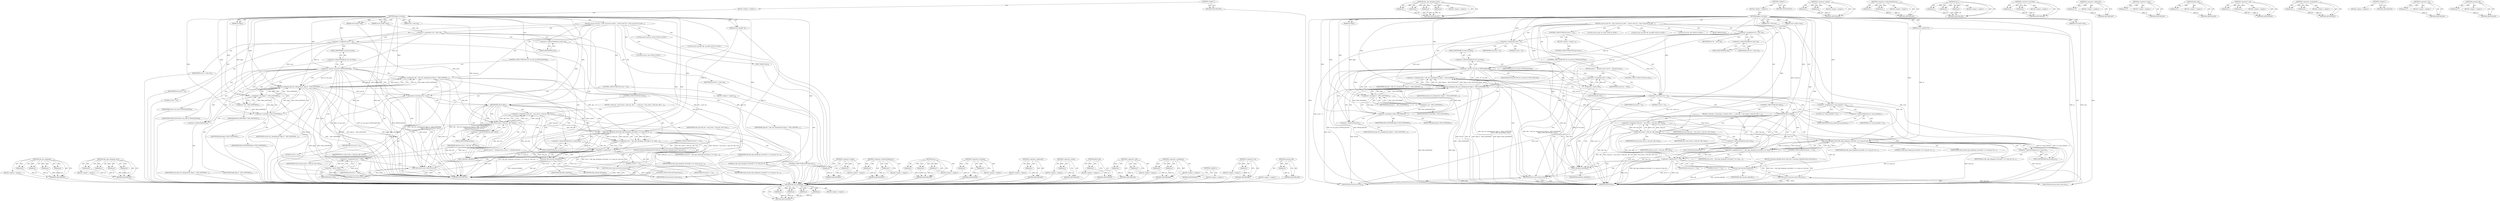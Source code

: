 digraph "consume_skb" {
vulnerable_144 [label=<(METHOD,skb_recv_datagram)>];
vulnerable_145 [label=<(PARAM,p1)>];
vulnerable_146 [label=<(PARAM,p2)>];
vulnerable_147 [label=<(PARAM,p3)>];
vulnerable_148 [label=<(PARAM,p4)>];
vulnerable_149 [label=<(BLOCK,&lt;empty&gt;,&lt;empty&gt;)>];
vulnerable_150 [label=<(METHOD_RETURN,ANY)>];
vulnerable_170 [label=<(METHOD,skb_copy_datagram_iovec)>];
vulnerable_171 [label=<(PARAM,p1)>];
vulnerable_172 [label=<(PARAM,p2)>];
vulnerable_173 [label=<(PARAM,p3)>];
vulnerable_174 [label=<(PARAM,p4)>];
vulnerable_175 [label=<(BLOCK,&lt;empty&gt;,&lt;empty&gt;)>];
vulnerable_176 [label=<(METHOD_RETURN,ANY)>];
vulnerable_6 [label=<(METHOD,&lt;global&gt;)<SUB>1</SUB>>];
vulnerable_7 [label=<(BLOCK,&lt;empty&gt;,&lt;empty&gt;)<SUB>1</SUB>>];
vulnerable_8 [label=<(METHOD,pppoe_recvmsg)<SUB>1</SUB>>];
vulnerable_9 [label=<(PARAM,struct kiocb *iocb)<SUB>1</SUB>>];
vulnerable_10 [label=<(PARAM,struct socket *sock)<SUB>1</SUB>>];
vulnerable_11 [label=<(PARAM,struct msghdr *m)<SUB>2</SUB>>];
vulnerable_12 [label=<(PARAM,size_t total_len)<SUB>2</SUB>>];
vulnerable_13 [label=<(PARAM,int flags)<SUB>2</SUB>>];
vulnerable_14 [label=<(BLOCK,{
	struct sock *sk = sock-&gt;sk;
	struct sk_buff ...,{
	struct sock *sk = sock-&gt;sk;
	struct sk_buff ...)<SUB>3</SUB>>];
vulnerable_15 [label="<(LOCAL,struct sock* sk: sock*)<SUB>4</SUB>>"];
vulnerable_16 [label=<(&lt;operator&gt;.assignment,*sk = sock-&gt;sk)<SUB>4</SUB>>];
vulnerable_17 [label=<(IDENTIFIER,sk,*sk = sock-&gt;sk)<SUB>4</SUB>>];
vulnerable_18 [label=<(&lt;operator&gt;.indirectFieldAccess,sock-&gt;sk)<SUB>4</SUB>>];
vulnerable_19 [label=<(IDENTIFIER,sock,*sk = sock-&gt;sk)<SUB>4</SUB>>];
vulnerable_20 [label=<(FIELD_IDENTIFIER,sk,sk)<SUB>4</SUB>>];
vulnerable_21 [label="<(LOCAL,struct sk_buff* skb: sk_buff*)<SUB>5</SUB>>"];
vulnerable_22 [label="<(LOCAL,int error: int)<SUB>6</SUB>>"];
vulnerable_23 [label=<(&lt;operator&gt;.assignment,error = 0)<SUB>6</SUB>>];
vulnerable_24 [label=<(IDENTIFIER,error,error = 0)<SUB>6</SUB>>];
vulnerable_25 [label=<(LITERAL,0,error = 0)<SUB>6</SUB>>];
vulnerable_26 [label=<(CONTROL_STRUCTURE,IF,if (sk-&gt;sk_state &amp; PPPOX_BOUND))<SUB>8</SUB>>];
vulnerable_27 [label=<(&lt;operator&gt;.and,sk-&gt;sk_state &amp; PPPOX_BOUND)<SUB>8</SUB>>];
vulnerable_28 [label=<(&lt;operator&gt;.indirectFieldAccess,sk-&gt;sk_state)<SUB>8</SUB>>];
vulnerable_29 [label=<(IDENTIFIER,sk,sk-&gt;sk_state &amp; PPPOX_BOUND)<SUB>8</SUB>>];
vulnerable_30 [label=<(FIELD_IDENTIFIER,sk_state,sk_state)<SUB>8</SUB>>];
vulnerable_31 [label=<(IDENTIFIER,PPPOX_BOUND,sk-&gt;sk_state &amp; PPPOX_BOUND)<SUB>8</SUB>>];
vulnerable_32 [label=<(BLOCK,{
		error = -EIO;
		goto end;
	},{
		error = -EIO;
		goto end;
	})<SUB>8</SUB>>];
vulnerable_33 [label=<(&lt;operator&gt;.assignment,error = -EIO)<SUB>9</SUB>>];
vulnerable_34 [label=<(IDENTIFIER,error,error = -EIO)<SUB>9</SUB>>];
vulnerable_35 [label=<(&lt;operator&gt;.minus,-EIO)<SUB>9</SUB>>];
vulnerable_36 [label=<(IDENTIFIER,EIO,-EIO)<SUB>9</SUB>>];
vulnerable_37 [label=<(CONTROL_STRUCTURE,GOTO,goto end;)<SUB>10</SUB>>];
vulnerable_38 [label=<(&lt;operator&gt;.assignment,skb = skb_recv_datagram(sk, flags &amp; ~MSG_DONTWA...)<SUB>13</SUB>>];
vulnerable_39 [label=<(IDENTIFIER,skb,skb = skb_recv_datagram(sk, flags &amp; ~MSG_DONTWA...)<SUB>13</SUB>>];
vulnerable_40 [label=<(skb_recv_datagram,skb_recv_datagram(sk, flags &amp; ~MSG_DONTWAIT,
		...)<SUB>13</SUB>>];
vulnerable_41 [label=<(IDENTIFIER,sk,skb_recv_datagram(sk, flags &amp; ~MSG_DONTWAIT,
		...)<SUB>13</SUB>>];
vulnerable_42 [label=<(&lt;operator&gt;.and,flags &amp; ~MSG_DONTWAIT)<SUB>13</SUB>>];
vulnerable_43 [label=<(IDENTIFIER,flags,flags &amp; ~MSG_DONTWAIT)<SUB>13</SUB>>];
vulnerable_44 [label=<(&lt;operator&gt;.not,~MSG_DONTWAIT)<SUB>13</SUB>>];
vulnerable_45 [label=<(IDENTIFIER,MSG_DONTWAIT,~MSG_DONTWAIT)<SUB>13</SUB>>];
vulnerable_46 [label=<(&lt;operator&gt;.and,flags &amp; MSG_DONTWAIT)<SUB>14</SUB>>];
vulnerable_47 [label=<(IDENTIFIER,flags,flags &amp; MSG_DONTWAIT)<SUB>14</SUB>>];
vulnerable_48 [label=<(IDENTIFIER,MSG_DONTWAIT,flags &amp; MSG_DONTWAIT)<SUB>14</SUB>>];
vulnerable_49 [label=<(&lt;operator&gt;.addressOf,&amp;error)<SUB>14</SUB>>];
vulnerable_50 [label=<(IDENTIFIER,error,skb_recv_datagram(sk, flags &amp; ~MSG_DONTWAIT,
		...)<SUB>14</SUB>>];
vulnerable_51 [label=<(CONTROL_STRUCTURE,IF,if (error &lt; 0))<SUB>15</SUB>>];
vulnerable_52 [label=<(&lt;operator&gt;.lessThan,error &lt; 0)<SUB>15</SUB>>];
vulnerable_53 [label=<(IDENTIFIER,error,error &lt; 0)<SUB>15</SUB>>];
vulnerable_54 [label=<(LITERAL,0,error &lt; 0)<SUB>15</SUB>>];
vulnerable_55 [label=<(BLOCK,&lt;empty&gt;,&lt;empty&gt;)<SUB>16</SUB>>];
vulnerable_56 [label=<(CONTROL_STRUCTURE,GOTO,goto end;)<SUB>16</SUB>>];
vulnerable_57 [label=<(&lt;operator&gt;.assignment,m-&gt;msg_namelen = 0)<SUB>18</SUB>>];
vulnerable_58 [label=<(&lt;operator&gt;.indirectFieldAccess,m-&gt;msg_namelen)<SUB>18</SUB>>];
vulnerable_59 [label=<(IDENTIFIER,m,m-&gt;msg_namelen = 0)<SUB>18</SUB>>];
vulnerable_60 [label=<(FIELD_IDENTIFIER,msg_namelen,msg_namelen)<SUB>18</SUB>>];
vulnerable_61 [label=<(LITERAL,0,m-&gt;msg_namelen = 0)<SUB>18</SUB>>];
vulnerable_62 [label=<(CONTROL_STRUCTURE,IF,if (skb))<SUB>19</SUB>>];
vulnerable_63 [label=<(IDENTIFIER,skb,if (skb))<SUB>19</SUB>>];
vulnerable_64 [label=<(BLOCK,{
 		total_len = min_t(size_t, total_len, skb-&gt;...,{
 		total_len = min_t(size_t, total_len, skb-&gt;...)<SUB>19</SUB>>];
vulnerable_65 [label=<(&lt;operator&gt;.assignment,total_len = min_t(size_t, total_len, skb-&gt;len))<SUB>20</SUB>>];
vulnerable_66 [label=<(IDENTIFIER,total_len,total_len = min_t(size_t, total_len, skb-&gt;len))<SUB>20</SUB>>];
vulnerable_67 [label=<(min_t,min_t(size_t, total_len, skb-&gt;len))<SUB>20</SUB>>];
vulnerable_68 [label=<(IDENTIFIER,size_t,min_t(size_t, total_len, skb-&gt;len))<SUB>20</SUB>>];
vulnerable_69 [label=<(IDENTIFIER,total_len,min_t(size_t, total_len, skb-&gt;len))<SUB>20</SUB>>];
vulnerable_70 [label=<(&lt;operator&gt;.indirectFieldAccess,skb-&gt;len)<SUB>20</SUB>>];
vulnerable_71 [label=<(IDENTIFIER,skb,min_t(size_t, total_len, skb-&gt;len))<SUB>20</SUB>>];
vulnerable_72 [label=<(FIELD_IDENTIFIER,len,len)<SUB>20</SUB>>];
vulnerable_73 [label=<(&lt;operator&gt;.assignment,error = skb_copy_datagram_iovec(skb, 0, m-&gt;msg_...)<SUB>21</SUB>>];
vulnerable_74 [label=<(IDENTIFIER,error,error = skb_copy_datagram_iovec(skb, 0, m-&gt;msg_...)<SUB>21</SUB>>];
vulnerable_75 [label=<(skb_copy_datagram_iovec,skb_copy_datagram_iovec(skb, 0, m-&gt;msg_iov, tot...)<SUB>21</SUB>>];
vulnerable_76 [label=<(IDENTIFIER,skb,skb_copy_datagram_iovec(skb, 0, m-&gt;msg_iov, tot...)<SUB>21</SUB>>];
vulnerable_77 [label=<(LITERAL,0,skb_copy_datagram_iovec(skb, 0, m-&gt;msg_iov, tot...)<SUB>21</SUB>>];
vulnerable_78 [label=<(&lt;operator&gt;.indirectFieldAccess,m-&gt;msg_iov)<SUB>21</SUB>>];
vulnerable_79 [label=<(IDENTIFIER,m,skb_copy_datagram_iovec(skb, 0, m-&gt;msg_iov, tot...)<SUB>21</SUB>>];
vulnerable_80 [label=<(FIELD_IDENTIFIER,msg_iov,msg_iov)<SUB>21</SUB>>];
vulnerable_81 [label=<(IDENTIFIER,total_len,skb_copy_datagram_iovec(skb, 0, m-&gt;msg_iov, tot...)<SUB>21</SUB>>];
vulnerable_82 [label=<(CONTROL_STRUCTURE,IF,if (error == 0))<SUB>22</SUB>>];
vulnerable_83 [label=<(&lt;operator&gt;.equals,error == 0)<SUB>22</SUB>>];
vulnerable_84 [label=<(IDENTIFIER,error,error == 0)<SUB>22</SUB>>];
vulnerable_85 [label=<(LITERAL,0,error == 0)<SUB>22</SUB>>];
vulnerable_86 [label=<(BLOCK,{
			consume_skb(skb);
			return total_len;
		},{
			consume_skb(skb);
			return total_len;
		})<SUB>22</SUB>>];
vulnerable_87 [label=<(consume_skb,consume_skb(skb))<SUB>23</SUB>>];
vulnerable_88 [label=<(IDENTIFIER,skb,consume_skb(skb))<SUB>23</SUB>>];
vulnerable_89 [label=<(RETURN,return total_len;,return total_len;)<SUB>24</SUB>>];
vulnerable_90 [label=<(IDENTIFIER,total_len,return total_len;)<SUB>24</SUB>>];
vulnerable_91 [label=<(kfree_skb,kfree_skb(skb))<SUB>28</SUB>>];
vulnerable_92 [label=<(IDENTIFIER,skb,kfree_skb(skb))<SUB>28</SUB>>];
vulnerable_93 [label=<(JUMP_TARGET,end)<SUB>29</SUB>>];
vulnerable_94 [label=<(RETURN,return error;,return error;)<SUB>30</SUB>>];
vulnerable_95 [label=<(IDENTIFIER,error,return error;)<SUB>30</SUB>>];
vulnerable_96 [label=<(METHOD_RETURN,int)<SUB>1</SUB>>];
vulnerable_98 [label=<(METHOD_RETURN,ANY)<SUB>1</SUB>>];
vulnerable_177 [label=<(METHOD,&lt;operator&gt;.equals)>];
vulnerable_178 [label=<(PARAM,p1)>];
vulnerable_179 [label=<(PARAM,p2)>];
vulnerable_180 [label=<(BLOCK,&lt;empty&gt;,&lt;empty&gt;)>];
vulnerable_181 [label=<(METHOD_RETURN,ANY)>];
vulnerable_130 [label=<(METHOD,&lt;operator&gt;.indirectFieldAccess)>];
vulnerable_131 [label=<(PARAM,p1)>];
vulnerable_132 [label=<(PARAM,p2)>];
vulnerable_133 [label=<(BLOCK,&lt;empty&gt;,&lt;empty&gt;)>];
vulnerable_134 [label=<(METHOD_RETURN,ANY)>];
vulnerable_164 [label=<(METHOD,min_t)>];
vulnerable_165 [label=<(PARAM,p1)>];
vulnerable_166 [label=<(PARAM,p2)>];
vulnerable_167 [label=<(PARAM,p3)>];
vulnerable_168 [label=<(BLOCK,&lt;empty&gt;,&lt;empty&gt;)>];
vulnerable_169 [label=<(METHOD_RETURN,ANY)>];
vulnerable_159 [label=<(METHOD,&lt;operator&gt;.lessThan)>];
vulnerable_160 [label=<(PARAM,p1)>];
vulnerable_161 [label=<(PARAM,p2)>];
vulnerable_162 [label=<(BLOCK,&lt;empty&gt;,&lt;empty&gt;)>];
vulnerable_163 [label=<(METHOD_RETURN,ANY)>];
vulnerable_155 [label=<(METHOD,&lt;operator&gt;.addressOf)>];
vulnerable_156 [label=<(PARAM,p1)>];
vulnerable_157 [label=<(BLOCK,&lt;empty&gt;,&lt;empty&gt;)>];
vulnerable_158 [label=<(METHOD_RETURN,ANY)>];
vulnerable_140 [label=<(METHOD,&lt;operator&gt;.minus)>];
vulnerable_141 [label=<(PARAM,p1)>];
vulnerable_142 [label=<(BLOCK,&lt;empty&gt;,&lt;empty&gt;)>];
vulnerable_143 [label=<(METHOD_RETURN,ANY)>];
vulnerable_186 [label=<(METHOD,kfree_skb)>];
vulnerable_187 [label=<(PARAM,p1)>];
vulnerable_188 [label=<(BLOCK,&lt;empty&gt;,&lt;empty&gt;)>];
vulnerable_189 [label=<(METHOD_RETURN,ANY)>];
vulnerable_135 [label=<(METHOD,&lt;operator&gt;.and)>];
vulnerable_136 [label=<(PARAM,p1)>];
vulnerable_137 [label=<(PARAM,p2)>];
vulnerable_138 [label=<(BLOCK,&lt;empty&gt;,&lt;empty&gt;)>];
vulnerable_139 [label=<(METHOD_RETURN,ANY)>];
vulnerable_125 [label=<(METHOD,&lt;operator&gt;.assignment)>];
vulnerable_126 [label=<(PARAM,p1)>];
vulnerable_127 [label=<(PARAM,p2)>];
vulnerable_128 [label=<(BLOCK,&lt;empty&gt;,&lt;empty&gt;)>];
vulnerable_129 [label=<(METHOD_RETURN,ANY)>];
vulnerable_119 [label=<(METHOD,&lt;global&gt;)<SUB>1</SUB>>];
vulnerable_120 [label=<(BLOCK,&lt;empty&gt;,&lt;empty&gt;)>];
vulnerable_121 [label=<(METHOD_RETURN,ANY)>];
vulnerable_151 [label=<(METHOD,&lt;operator&gt;.not)>];
vulnerable_152 [label=<(PARAM,p1)>];
vulnerable_153 [label=<(BLOCK,&lt;empty&gt;,&lt;empty&gt;)>];
vulnerable_154 [label=<(METHOD_RETURN,ANY)>];
vulnerable_182 [label=<(METHOD,consume_skb)>];
vulnerable_183 [label=<(PARAM,p1)>];
vulnerable_184 [label=<(BLOCK,&lt;empty&gt;,&lt;empty&gt;)>];
vulnerable_185 [label=<(METHOD_RETURN,ANY)>];
fixed_139 [label=<(METHOD,skb_recv_datagram)>];
fixed_140 [label=<(PARAM,p1)>];
fixed_141 [label=<(PARAM,p2)>];
fixed_142 [label=<(PARAM,p3)>];
fixed_143 [label=<(PARAM,p4)>];
fixed_144 [label=<(BLOCK,&lt;empty&gt;,&lt;empty&gt;)>];
fixed_145 [label=<(METHOD_RETURN,ANY)>];
fixed_165 [label=<(METHOD,skb_copy_datagram_iovec)>];
fixed_166 [label=<(PARAM,p1)>];
fixed_167 [label=<(PARAM,p2)>];
fixed_168 [label=<(PARAM,p3)>];
fixed_169 [label=<(PARAM,p4)>];
fixed_170 [label=<(BLOCK,&lt;empty&gt;,&lt;empty&gt;)>];
fixed_171 [label=<(METHOD_RETURN,ANY)>];
fixed_6 [label=<(METHOD,&lt;global&gt;)<SUB>1</SUB>>];
fixed_7 [label=<(BLOCK,&lt;empty&gt;,&lt;empty&gt;)<SUB>1</SUB>>];
fixed_8 [label=<(METHOD,pppoe_recvmsg)<SUB>1</SUB>>];
fixed_9 [label=<(PARAM,struct kiocb *iocb)<SUB>1</SUB>>];
fixed_10 [label=<(PARAM,struct socket *sock)<SUB>1</SUB>>];
fixed_11 [label=<(PARAM,struct msghdr *m)<SUB>2</SUB>>];
fixed_12 [label=<(PARAM,size_t total_len)<SUB>2</SUB>>];
fixed_13 [label=<(PARAM,int flags)<SUB>2</SUB>>];
fixed_14 [label=<(BLOCK,{
	struct sock *sk = sock-&gt;sk;
	struct sk_buff ...,{
	struct sock *sk = sock-&gt;sk;
	struct sk_buff ...)<SUB>3</SUB>>];
fixed_15 [label="<(LOCAL,struct sock* sk: sock*)<SUB>4</SUB>>"];
fixed_16 [label=<(&lt;operator&gt;.assignment,*sk = sock-&gt;sk)<SUB>4</SUB>>];
fixed_17 [label=<(IDENTIFIER,sk,*sk = sock-&gt;sk)<SUB>4</SUB>>];
fixed_18 [label=<(&lt;operator&gt;.indirectFieldAccess,sock-&gt;sk)<SUB>4</SUB>>];
fixed_19 [label=<(IDENTIFIER,sock,*sk = sock-&gt;sk)<SUB>4</SUB>>];
fixed_20 [label=<(FIELD_IDENTIFIER,sk,sk)<SUB>4</SUB>>];
fixed_21 [label="<(LOCAL,struct sk_buff* skb: sk_buff*)<SUB>5</SUB>>"];
fixed_22 [label="<(LOCAL,int error: int)<SUB>6</SUB>>"];
fixed_23 [label=<(&lt;operator&gt;.assignment,error = 0)<SUB>6</SUB>>];
fixed_24 [label=<(IDENTIFIER,error,error = 0)<SUB>6</SUB>>];
fixed_25 [label=<(LITERAL,0,error = 0)<SUB>6</SUB>>];
fixed_26 [label=<(CONTROL_STRUCTURE,IF,if (sk-&gt;sk_state &amp; PPPOX_BOUND))<SUB>8</SUB>>];
fixed_27 [label=<(&lt;operator&gt;.and,sk-&gt;sk_state &amp; PPPOX_BOUND)<SUB>8</SUB>>];
fixed_28 [label=<(&lt;operator&gt;.indirectFieldAccess,sk-&gt;sk_state)<SUB>8</SUB>>];
fixed_29 [label=<(IDENTIFIER,sk,sk-&gt;sk_state &amp; PPPOX_BOUND)<SUB>8</SUB>>];
fixed_30 [label=<(FIELD_IDENTIFIER,sk_state,sk_state)<SUB>8</SUB>>];
fixed_31 [label=<(IDENTIFIER,PPPOX_BOUND,sk-&gt;sk_state &amp; PPPOX_BOUND)<SUB>8</SUB>>];
fixed_32 [label=<(BLOCK,{
		error = -EIO;
		goto end;
	},{
		error = -EIO;
		goto end;
	})<SUB>8</SUB>>];
fixed_33 [label=<(&lt;operator&gt;.assignment,error = -EIO)<SUB>9</SUB>>];
fixed_34 [label=<(IDENTIFIER,error,error = -EIO)<SUB>9</SUB>>];
fixed_35 [label=<(&lt;operator&gt;.minus,-EIO)<SUB>9</SUB>>];
fixed_36 [label=<(IDENTIFIER,EIO,-EIO)<SUB>9</SUB>>];
fixed_37 [label=<(CONTROL_STRUCTURE,GOTO,goto end;)<SUB>10</SUB>>];
fixed_38 [label=<(&lt;operator&gt;.assignment,skb = skb_recv_datagram(sk, flags &amp; ~MSG_DONTWA...)<SUB>13</SUB>>];
fixed_39 [label=<(IDENTIFIER,skb,skb = skb_recv_datagram(sk, flags &amp; ~MSG_DONTWA...)<SUB>13</SUB>>];
fixed_40 [label=<(skb_recv_datagram,skb_recv_datagram(sk, flags &amp; ~MSG_DONTWAIT,
		...)<SUB>13</SUB>>];
fixed_41 [label=<(IDENTIFIER,sk,skb_recv_datagram(sk, flags &amp; ~MSG_DONTWAIT,
		...)<SUB>13</SUB>>];
fixed_42 [label=<(&lt;operator&gt;.and,flags &amp; ~MSG_DONTWAIT)<SUB>13</SUB>>];
fixed_43 [label=<(IDENTIFIER,flags,flags &amp; ~MSG_DONTWAIT)<SUB>13</SUB>>];
fixed_44 [label=<(&lt;operator&gt;.not,~MSG_DONTWAIT)<SUB>13</SUB>>];
fixed_45 [label=<(IDENTIFIER,MSG_DONTWAIT,~MSG_DONTWAIT)<SUB>13</SUB>>];
fixed_46 [label=<(&lt;operator&gt;.and,flags &amp; MSG_DONTWAIT)<SUB>14</SUB>>];
fixed_47 [label=<(IDENTIFIER,flags,flags &amp; MSG_DONTWAIT)<SUB>14</SUB>>];
fixed_48 [label=<(IDENTIFIER,MSG_DONTWAIT,flags &amp; MSG_DONTWAIT)<SUB>14</SUB>>];
fixed_49 [label=<(&lt;operator&gt;.addressOf,&amp;error)<SUB>14</SUB>>];
fixed_50 [label=<(IDENTIFIER,error,skb_recv_datagram(sk, flags &amp; ~MSG_DONTWAIT,
		...)<SUB>14</SUB>>];
fixed_51 [label=<(CONTROL_STRUCTURE,IF,if (error &lt; 0))<SUB>15</SUB>>];
fixed_52 [label=<(&lt;operator&gt;.lessThan,error &lt; 0)<SUB>15</SUB>>];
fixed_53 [label=<(IDENTIFIER,error,error &lt; 0)<SUB>15</SUB>>];
fixed_54 [label=<(LITERAL,0,error &lt; 0)<SUB>15</SUB>>];
fixed_55 [label=<(BLOCK,&lt;empty&gt;,&lt;empty&gt;)<SUB>16</SUB>>];
fixed_56 [label=<(CONTROL_STRUCTURE,GOTO,goto end;)<SUB>16</SUB>>];
fixed_57 [label=<(CONTROL_STRUCTURE,IF,if (skb))<SUB>18</SUB>>];
fixed_58 [label=<(IDENTIFIER,skb,if (skb))<SUB>18</SUB>>];
fixed_59 [label=<(BLOCK,{
 		total_len = min_t(size_t, total_len, skb-&gt;...,{
 		total_len = min_t(size_t, total_len, skb-&gt;...)<SUB>18</SUB>>];
fixed_60 [label=<(&lt;operator&gt;.assignment,total_len = min_t(size_t, total_len, skb-&gt;len))<SUB>19</SUB>>];
fixed_61 [label=<(IDENTIFIER,total_len,total_len = min_t(size_t, total_len, skb-&gt;len))<SUB>19</SUB>>];
fixed_62 [label=<(min_t,min_t(size_t, total_len, skb-&gt;len))<SUB>19</SUB>>];
fixed_63 [label=<(IDENTIFIER,size_t,min_t(size_t, total_len, skb-&gt;len))<SUB>19</SUB>>];
fixed_64 [label=<(IDENTIFIER,total_len,min_t(size_t, total_len, skb-&gt;len))<SUB>19</SUB>>];
fixed_65 [label=<(&lt;operator&gt;.indirectFieldAccess,skb-&gt;len)<SUB>19</SUB>>];
fixed_66 [label=<(IDENTIFIER,skb,min_t(size_t, total_len, skb-&gt;len))<SUB>19</SUB>>];
fixed_67 [label=<(FIELD_IDENTIFIER,len,len)<SUB>19</SUB>>];
fixed_68 [label=<(&lt;operator&gt;.assignment,error = skb_copy_datagram_iovec(skb, 0, m-&gt;msg_...)<SUB>20</SUB>>];
fixed_69 [label=<(IDENTIFIER,error,error = skb_copy_datagram_iovec(skb, 0, m-&gt;msg_...)<SUB>20</SUB>>];
fixed_70 [label=<(skb_copy_datagram_iovec,skb_copy_datagram_iovec(skb, 0, m-&gt;msg_iov, tot...)<SUB>20</SUB>>];
fixed_71 [label=<(IDENTIFIER,skb,skb_copy_datagram_iovec(skb, 0, m-&gt;msg_iov, tot...)<SUB>20</SUB>>];
fixed_72 [label=<(LITERAL,0,skb_copy_datagram_iovec(skb, 0, m-&gt;msg_iov, tot...)<SUB>20</SUB>>];
fixed_73 [label=<(&lt;operator&gt;.indirectFieldAccess,m-&gt;msg_iov)<SUB>20</SUB>>];
fixed_74 [label=<(IDENTIFIER,m,skb_copy_datagram_iovec(skb, 0, m-&gt;msg_iov, tot...)<SUB>20</SUB>>];
fixed_75 [label=<(FIELD_IDENTIFIER,msg_iov,msg_iov)<SUB>20</SUB>>];
fixed_76 [label=<(IDENTIFIER,total_len,skb_copy_datagram_iovec(skb, 0, m-&gt;msg_iov, tot...)<SUB>20</SUB>>];
fixed_77 [label=<(CONTROL_STRUCTURE,IF,if (error == 0))<SUB>21</SUB>>];
fixed_78 [label=<(&lt;operator&gt;.equals,error == 0)<SUB>21</SUB>>];
fixed_79 [label=<(IDENTIFIER,error,error == 0)<SUB>21</SUB>>];
fixed_80 [label=<(LITERAL,0,error == 0)<SUB>21</SUB>>];
fixed_81 [label=<(BLOCK,{
			consume_skb(skb);
			return total_len;
		},{
			consume_skb(skb);
			return total_len;
		})<SUB>21</SUB>>];
fixed_82 [label=<(consume_skb,consume_skb(skb))<SUB>22</SUB>>];
fixed_83 [label=<(IDENTIFIER,skb,consume_skb(skb))<SUB>22</SUB>>];
fixed_84 [label=<(RETURN,return total_len;,return total_len;)<SUB>23</SUB>>];
fixed_85 [label=<(IDENTIFIER,total_len,return total_len;)<SUB>23</SUB>>];
fixed_86 [label=<(kfree_skb,kfree_skb(skb))<SUB>27</SUB>>];
fixed_87 [label=<(IDENTIFIER,skb,kfree_skb(skb))<SUB>27</SUB>>];
fixed_88 [label=<(JUMP_TARGET,end)<SUB>28</SUB>>];
fixed_89 [label=<(RETURN,return error;,return error;)<SUB>29</SUB>>];
fixed_90 [label=<(IDENTIFIER,error,return error;)<SUB>29</SUB>>];
fixed_91 [label=<(METHOD_RETURN,int)<SUB>1</SUB>>];
fixed_93 [label=<(METHOD_RETURN,ANY)<SUB>1</SUB>>];
fixed_172 [label=<(METHOD,&lt;operator&gt;.equals)>];
fixed_173 [label=<(PARAM,p1)>];
fixed_174 [label=<(PARAM,p2)>];
fixed_175 [label=<(BLOCK,&lt;empty&gt;,&lt;empty&gt;)>];
fixed_176 [label=<(METHOD_RETURN,ANY)>];
fixed_125 [label=<(METHOD,&lt;operator&gt;.indirectFieldAccess)>];
fixed_126 [label=<(PARAM,p1)>];
fixed_127 [label=<(PARAM,p2)>];
fixed_128 [label=<(BLOCK,&lt;empty&gt;,&lt;empty&gt;)>];
fixed_129 [label=<(METHOD_RETURN,ANY)>];
fixed_159 [label=<(METHOD,min_t)>];
fixed_160 [label=<(PARAM,p1)>];
fixed_161 [label=<(PARAM,p2)>];
fixed_162 [label=<(PARAM,p3)>];
fixed_163 [label=<(BLOCK,&lt;empty&gt;,&lt;empty&gt;)>];
fixed_164 [label=<(METHOD_RETURN,ANY)>];
fixed_154 [label=<(METHOD,&lt;operator&gt;.lessThan)>];
fixed_155 [label=<(PARAM,p1)>];
fixed_156 [label=<(PARAM,p2)>];
fixed_157 [label=<(BLOCK,&lt;empty&gt;,&lt;empty&gt;)>];
fixed_158 [label=<(METHOD_RETURN,ANY)>];
fixed_150 [label=<(METHOD,&lt;operator&gt;.addressOf)>];
fixed_151 [label=<(PARAM,p1)>];
fixed_152 [label=<(BLOCK,&lt;empty&gt;,&lt;empty&gt;)>];
fixed_153 [label=<(METHOD_RETURN,ANY)>];
fixed_135 [label=<(METHOD,&lt;operator&gt;.minus)>];
fixed_136 [label=<(PARAM,p1)>];
fixed_137 [label=<(BLOCK,&lt;empty&gt;,&lt;empty&gt;)>];
fixed_138 [label=<(METHOD_RETURN,ANY)>];
fixed_181 [label=<(METHOD,kfree_skb)>];
fixed_182 [label=<(PARAM,p1)>];
fixed_183 [label=<(BLOCK,&lt;empty&gt;,&lt;empty&gt;)>];
fixed_184 [label=<(METHOD_RETURN,ANY)>];
fixed_130 [label=<(METHOD,&lt;operator&gt;.and)>];
fixed_131 [label=<(PARAM,p1)>];
fixed_132 [label=<(PARAM,p2)>];
fixed_133 [label=<(BLOCK,&lt;empty&gt;,&lt;empty&gt;)>];
fixed_134 [label=<(METHOD_RETURN,ANY)>];
fixed_120 [label=<(METHOD,&lt;operator&gt;.assignment)>];
fixed_121 [label=<(PARAM,p1)>];
fixed_122 [label=<(PARAM,p2)>];
fixed_123 [label=<(BLOCK,&lt;empty&gt;,&lt;empty&gt;)>];
fixed_124 [label=<(METHOD_RETURN,ANY)>];
fixed_114 [label=<(METHOD,&lt;global&gt;)<SUB>1</SUB>>];
fixed_115 [label=<(BLOCK,&lt;empty&gt;,&lt;empty&gt;)>];
fixed_116 [label=<(METHOD_RETURN,ANY)>];
fixed_146 [label=<(METHOD,&lt;operator&gt;.not)>];
fixed_147 [label=<(PARAM,p1)>];
fixed_148 [label=<(BLOCK,&lt;empty&gt;,&lt;empty&gt;)>];
fixed_149 [label=<(METHOD_RETURN,ANY)>];
fixed_177 [label=<(METHOD,consume_skb)>];
fixed_178 [label=<(PARAM,p1)>];
fixed_179 [label=<(BLOCK,&lt;empty&gt;,&lt;empty&gt;)>];
fixed_180 [label=<(METHOD_RETURN,ANY)>];
vulnerable_144 -> vulnerable_145  [key=0, label="AST: "];
vulnerable_144 -> vulnerable_145  [key=1, label="DDG: "];
vulnerable_144 -> vulnerable_149  [key=0, label="AST: "];
vulnerable_144 -> vulnerable_146  [key=0, label="AST: "];
vulnerable_144 -> vulnerable_146  [key=1, label="DDG: "];
vulnerable_144 -> vulnerable_150  [key=0, label="AST: "];
vulnerable_144 -> vulnerable_150  [key=1, label="CFG: "];
vulnerable_144 -> vulnerable_147  [key=0, label="AST: "];
vulnerable_144 -> vulnerable_147  [key=1, label="DDG: "];
vulnerable_144 -> vulnerable_148  [key=0, label="AST: "];
vulnerable_144 -> vulnerable_148  [key=1, label="DDG: "];
vulnerable_145 -> vulnerable_150  [key=0, label="DDG: p1"];
vulnerable_146 -> vulnerable_150  [key=0, label="DDG: p2"];
vulnerable_147 -> vulnerable_150  [key=0, label="DDG: p3"];
vulnerable_148 -> vulnerable_150  [key=0, label="DDG: p4"];
vulnerable_170 -> vulnerable_171  [key=0, label="AST: "];
vulnerable_170 -> vulnerable_171  [key=1, label="DDG: "];
vulnerable_170 -> vulnerable_175  [key=0, label="AST: "];
vulnerable_170 -> vulnerable_172  [key=0, label="AST: "];
vulnerable_170 -> vulnerable_172  [key=1, label="DDG: "];
vulnerable_170 -> vulnerable_176  [key=0, label="AST: "];
vulnerable_170 -> vulnerable_176  [key=1, label="CFG: "];
vulnerable_170 -> vulnerable_173  [key=0, label="AST: "];
vulnerable_170 -> vulnerable_173  [key=1, label="DDG: "];
vulnerable_170 -> vulnerable_174  [key=0, label="AST: "];
vulnerable_170 -> vulnerable_174  [key=1, label="DDG: "];
vulnerable_171 -> vulnerable_176  [key=0, label="DDG: p1"];
vulnerable_172 -> vulnerable_176  [key=0, label="DDG: p2"];
vulnerable_173 -> vulnerable_176  [key=0, label="DDG: p3"];
vulnerable_174 -> vulnerable_176  [key=0, label="DDG: p4"];
vulnerable_6 -> vulnerable_7  [key=0, label="AST: "];
vulnerable_6 -> vulnerable_98  [key=0, label="AST: "];
vulnerable_6 -> vulnerable_98  [key=1, label="CFG: "];
vulnerable_7 -> vulnerable_8  [key=0, label="AST: "];
vulnerable_8 -> vulnerable_9  [key=0, label="AST: "];
vulnerable_8 -> vulnerable_9  [key=1, label="DDG: "];
vulnerable_8 -> vulnerable_10  [key=0, label="AST: "];
vulnerable_8 -> vulnerable_10  [key=1, label="DDG: "];
vulnerable_8 -> vulnerable_11  [key=0, label="AST: "];
vulnerable_8 -> vulnerable_11  [key=1, label="DDG: "];
vulnerable_8 -> vulnerable_12  [key=0, label="AST: "];
vulnerable_8 -> vulnerable_12  [key=1, label="DDG: "];
vulnerable_8 -> vulnerable_13  [key=0, label="AST: "];
vulnerable_8 -> vulnerable_13  [key=1, label="DDG: "];
vulnerable_8 -> vulnerable_14  [key=0, label="AST: "];
vulnerable_8 -> vulnerable_96  [key=0, label="AST: "];
vulnerable_8 -> vulnerable_20  [key=0, label="CFG: "];
vulnerable_8 -> vulnerable_23  [key=0, label="DDG: "];
vulnerable_8 -> vulnerable_57  [key=0, label="DDG: "];
vulnerable_8 -> vulnerable_63  [key=0, label="DDG: "];
vulnerable_8 -> vulnerable_91  [key=0, label="DDG: "];
vulnerable_8 -> vulnerable_95  [key=0, label="DDG: "];
vulnerable_8 -> vulnerable_27  [key=0, label="DDG: "];
vulnerable_8 -> vulnerable_40  [key=0, label="DDG: "];
vulnerable_8 -> vulnerable_52  [key=0, label="DDG: "];
vulnerable_8 -> vulnerable_42  [key=0, label="DDG: "];
vulnerable_8 -> vulnerable_46  [key=0, label="DDG: "];
vulnerable_8 -> vulnerable_35  [key=0, label="DDG: "];
vulnerable_8 -> vulnerable_44  [key=0, label="DDG: "];
vulnerable_8 -> vulnerable_67  [key=0, label="DDG: "];
vulnerable_8 -> vulnerable_75  [key=0, label="DDG: "];
vulnerable_8 -> vulnerable_83  [key=0, label="DDG: "];
vulnerable_8 -> vulnerable_87  [key=0, label="DDG: "];
vulnerable_8 -> vulnerable_90  [key=0, label="DDG: "];
vulnerable_9 -> vulnerable_96  [key=0, label="DDG: iocb"];
vulnerable_10 -> vulnerable_96  [key=0, label="DDG: sock"];
vulnerable_10 -> vulnerable_16  [key=0, label="DDG: sock"];
vulnerable_11 -> vulnerable_96  [key=0, label="DDG: m"];
vulnerable_11 -> vulnerable_75  [key=0, label="DDG: m"];
vulnerable_12 -> vulnerable_67  [key=0, label="DDG: total_len"];
vulnerable_13 -> vulnerable_42  [key=0, label="DDG: flags"];
vulnerable_14 -> vulnerable_15  [key=0, label="AST: "];
vulnerable_14 -> vulnerable_16  [key=0, label="AST: "];
vulnerable_14 -> vulnerable_21  [key=0, label="AST: "];
vulnerable_14 -> vulnerable_22  [key=0, label="AST: "];
vulnerable_14 -> vulnerable_23  [key=0, label="AST: "];
vulnerable_14 -> vulnerable_26  [key=0, label="AST: "];
vulnerable_14 -> vulnerable_38  [key=0, label="AST: "];
vulnerable_14 -> vulnerable_51  [key=0, label="AST: "];
vulnerable_14 -> vulnerable_57  [key=0, label="AST: "];
vulnerable_14 -> vulnerable_62  [key=0, label="AST: "];
vulnerable_14 -> vulnerable_91  [key=0, label="AST: "];
vulnerable_14 -> vulnerable_93  [key=0, label="AST: "];
vulnerable_14 -> vulnerable_94  [key=0, label="AST: "];
vulnerable_16 -> vulnerable_17  [key=0, label="AST: "];
vulnerable_16 -> vulnerable_18  [key=0, label="AST: "];
vulnerable_16 -> vulnerable_23  [key=0, label="CFG: "];
vulnerable_16 -> vulnerable_96  [key=0, label="DDG: sock-&gt;sk"];
vulnerable_16 -> vulnerable_96  [key=1, label="DDG: *sk = sock-&gt;sk"];
vulnerable_16 -> vulnerable_27  [key=0, label="DDG: sk"];
vulnerable_16 -> vulnerable_40  [key=0, label="DDG: sk"];
vulnerable_18 -> vulnerable_19  [key=0, label="AST: "];
vulnerable_18 -> vulnerable_20  [key=0, label="AST: "];
vulnerable_18 -> vulnerable_16  [key=0, label="CFG: "];
vulnerable_20 -> vulnerable_18  [key=0, label="CFG: "];
vulnerable_23 -> vulnerable_24  [key=0, label="AST: "];
vulnerable_23 -> vulnerable_25  [key=0, label="AST: "];
vulnerable_23 -> vulnerable_30  [key=0, label="CFG: "];
vulnerable_23 -> vulnerable_96  [key=0, label="DDG: error = 0"];
vulnerable_23 -> vulnerable_40  [key=0, label="DDG: error"];
vulnerable_23 -> vulnerable_52  [key=0, label="DDG: error"];
vulnerable_26 -> vulnerable_27  [key=0, label="AST: "];
vulnerable_26 -> vulnerable_32  [key=0, label="AST: "];
vulnerable_27 -> vulnerable_28  [key=0, label="AST: "];
vulnerable_27 -> vulnerable_31  [key=0, label="AST: "];
vulnerable_27 -> vulnerable_35  [key=0, label="CFG: "];
vulnerable_27 -> vulnerable_35  [key=1, label="CDG: "];
vulnerable_27 -> vulnerable_44  [key=0, label="CFG: "];
vulnerable_27 -> vulnerable_44  [key=1, label="CDG: "];
vulnerable_27 -> vulnerable_96  [key=0, label="DDG: sk-&gt;sk_state"];
vulnerable_27 -> vulnerable_96  [key=1, label="DDG: sk-&gt;sk_state &amp; PPPOX_BOUND"];
vulnerable_27 -> vulnerable_96  [key=2, label="DDG: PPPOX_BOUND"];
vulnerable_27 -> vulnerable_40  [key=0, label="DDG: sk-&gt;sk_state"];
vulnerable_27 -> vulnerable_40  [key=1, label="CDG: "];
vulnerable_27 -> vulnerable_94  [key=0, label="CDG: "];
vulnerable_27 -> vulnerable_49  [key=0, label="CDG: "];
vulnerable_27 -> vulnerable_42  [key=0, label="CDG: "];
vulnerable_27 -> vulnerable_52  [key=0, label="CDG: "];
vulnerable_27 -> vulnerable_46  [key=0, label="CDG: "];
vulnerable_27 -> vulnerable_38  [key=0, label="CDG: "];
vulnerable_27 -> vulnerable_33  [key=0, label="CDG: "];
vulnerable_28 -> vulnerable_29  [key=0, label="AST: "];
vulnerable_28 -> vulnerable_30  [key=0, label="AST: "];
vulnerable_28 -> vulnerable_27  [key=0, label="CFG: "];
vulnerable_30 -> vulnerable_28  [key=0, label="CFG: "];
vulnerable_32 -> vulnerable_33  [key=0, label="AST: "];
vulnerable_32 -> vulnerable_37  [key=0, label="AST: "];
vulnerable_33 -> vulnerable_34  [key=0, label="AST: "];
vulnerable_33 -> vulnerable_35  [key=0, label="AST: "];
vulnerable_33 -> vulnerable_94  [key=0, label="CFG: "];
vulnerable_33 -> vulnerable_95  [key=0, label="DDG: error"];
vulnerable_35 -> vulnerable_36  [key=0, label="AST: "];
vulnerable_35 -> vulnerable_33  [key=0, label="CFG: "];
vulnerable_35 -> vulnerable_33  [key=1, label="DDG: EIO"];
vulnerable_35 -> vulnerable_96  [key=0, label="DDG: EIO"];
vulnerable_38 -> vulnerable_39  [key=0, label="AST: "];
vulnerable_38 -> vulnerable_40  [key=0, label="AST: "];
vulnerable_38 -> vulnerable_52  [key=0, label="CFG: "];
vulnerable_38 -> vulnerable_96  [key=0, label="DDG: skb_recv_datagram(sk, flags &amp; ~MSG_DONTWAIT,
				flags &amp; MSG_DONTWAIT, &amp;error)"];
vulnerable_38 -> vulnerable_96  [key=1, label="DDG: skb = skb_recv_datagram(sk, flags &amp; ~MSG_DONTWAIT,
				flags &amp; MSG_DONTWAIT, &amp;error)"];
vulnerable_38 -> vulnerable_91  [key=0, label="DDG: skb"];
vulnerable_38 -> vulnerable_67  [key=0, label="DDG: skb"];
vulnerable_38 -> vulnerable_75  [key=0, label="DDG: skb"];
vulnerable_40 -> vulnerable_41  [key=0, label="AST: "];
vulnerable_40 -> vulnerable_42  [key=0, label="AST: "];
vulnerable_40 -> vulnerable_46  [key=0, label="AST: "];
vulnerable_40 -> vulnerable_49  [key=0, label="AST: "];
vulnerable_40 -> vulnerable_38  [key=0, label="CFG: "];
vulnerable_40 -> vulnerable_38  [key=1, label="DDG: sk"];
vulnerable_40 -> vulnerable_38  [key=2, label="DDG: flags &amp; ~MSG_DONTWAIT"];
vulnerable_40 -> vulnerable_38  [key=3, label="DDG: flags &amp; MSG_DONTWAIT"];
vulnerable_40 -> vulnerable_38  [key=4, label="DDG: &amp;error"];
vulnerable_40 -> vulnerable_96  [key=0, label="DDG: sk"];
vulnerable_40 -> vulnerable_96  [key=1, label="DDG: flags &amp; ~MSG_DONTWAIT"];
vulnerable_40 -> vulnerable_96  [key=2, label="DDG: flags &amp; MSG_DONTWAIT"];
vulnerable_40 -> vulnerable_96  [key=3, label="DDG: &amp;error"];
vulnerable_40 -> vulnerable_95  [key=0, label="DDG: &amp;error"];
vulnerable_40 -> vulnerable_52  [key=0, label="DDG: &amp;error"];
vulnerable_40 -> vulnerable_83  [key=0, label="DDG: &amp;error"];
vulnerable_42 -> vulnerable_43  [key=0, label="AST: "];
vulnerable_42 -> vulnerable_44  [key=0, label="AST: "];
vulnerable_42 -> vulnerable_46  [key=0, label="CFG: "];
vulnerable_42 -> vulnerable_46  [key=1, label="DDG: flags"];
vulnerable_42 -> vulnerable_96  [key=0, label="DDG: ~MSG_DONTWAIT"];
vulnerable_42 -> vulnerable_40  [key=0, label="DDG: flags"];
vulnerable_42 -> vulnerable_40  [key=1, label="DDG: ~MSG_DONTWAIT"];
vulnerable_44 -> vulnerable_45  [key=0, label="AST: "];
vulnerable_44 -> vulnerable_42  [key=0, label="CFG: "];
vulnerable_44 -> vulnerable_42  [key=1, label="DDG: MSG_DONTWAIT"];
vulnerable_44 -> vulnerable_46  [key=0, label="DDG: MSG_DONTWAIT"];
vulnerable_46 -> vulnerable_47  [key=0, label="AST: "];
vulnerable_46 -> vulnerable_48  [key=0, label="AST: "];
vulnerable_46 -> vulnerable_49  [key=0, label="CFG: "];
vulnerable_46 -> vulnerable_96  [key=0, label="DDG: flags"];
vulnerable_46 -> vulnerable_96  [key=1, label="DDG: MSG_DONTWAIT"];
vulnerable_46 -> vulnerable_40  [key=0, label="DDG: flags"];
vulnerable_46 -> vulnerable_40  [key=1, label="DDG: MSG_DONTWAIT"];
vulnerable_49 -> vulnerable_50  [key=0, label="AST: "];
vulnerable_49 -> vulnerable_40  [key=0, label="CFG: "];
vulnerable_51 -> vulnerable_52  [key=0, label="AST: "];
vulnerable_51 -> vulnerable_55  [key=0, label="AST: "];
vulnerable_52 -> vulnerable_53  [key=0, label="AST: "];
vulnerable_52 -> vulnerable_54  [key=0, label="AST: "];
vulnerable_52 -> vulnerable_94  [key=0, label="CFG: "];
vulnerable_52 -> vulnerable_94  [key=1, label="CDG: "];
vulnerable_52 -> vulnerable_60  [key=0, label="CFG: "];
vulnerable_52 -> vulnerable_60  [key=1, label="CDG: "];
vulnerable_52 -> vulnerable_96  [key=0, label="DDG: error &lt; 0"];
vulnerable_52 -> vulnerable_95  [key=0, label="DDG: error"];
vulnerable_52 -> vulnerable_57  [key=0, label="CDG: "];
vulnerable_52 -> vulnerable_58  [key=0, label="CDG: "];
vulnerable_52 -> vulnerable_63  [key=0, label="CDG: "];
vulnerable_55 -> vulnerable_56  [key=0, label="AST: "];
vulnerable_57 -> vulnerable_58  [key=0, label="AST: "];
vulnerable_57 -> vulnerable_61  [key=0, label="AST: "];
vulnerable_57 -> vulnerable_63  [key=0, label="CFG: "];
vulnerable_57 -> vulnerable_96  [key=0, label="DDG: m-&gt;msg_namelen"];
vulnerable_57 -> vulnerable_96  [key=1, label="DDG: m-&gt;msg_namelen = 0"];
vulnerable_58 -> vulnerable_59  [key=0, label="AST: "];
vulnerable_58 -> vulnerable_60  [key=0, label="AST: "];
vulnerable_58 -> vulnerable_57  [key=0, label="CFG: "];
vulnerable_60 -> vulnerable_58  [key=0, label="CFG: "];
vulnerable_62 -> vulnerable_63  [key=0, label="AST: "];
vulnerable_62 -> vulnerable_64  [key=0, label="AST: "];
vulnerable_63 -> vulnerable_72  [key=0, label="CFG: "];
vulnerable_63 -> vulnerable_72  [key=1, label="CDG: "];
vulnerable_63 -> vulnerable_91  [key=0, label="CFG: "];
vulnerable_63 -> vulnerable_91  [key=1, label="CDG: "];
vulnerable_63 -> vulnerable_94  [key=0, label="CDG: "];
vulnerable_63 -> vulnerable_73  [key=0, label="CDG: "];
vulnerable_63 -> vulnerable_75  [key=0, label="CDG: "];
vulnerable_63 -> vulnerable_67  [key=0, label="CDG: "];
vulnerable_63 -> vulnerable_65  [key=0, label="CDG: "];
vulnerable_63 -> vulnerable_80  [key=0, label="CDG: "];
vulnerable_63 -> vulnerable_83  [key=0, label="CDG: "];
vulnerable_63 -> vulnerable_70  [key=0, label="CDG: "];
vulnerable_63 -> vulnerable_78  [key=0, label="CDG: "];
vulnerable_64 -> vulnerable_65  [key=0, label="AST: "];
vulnerable_64 -> vulnerable_73  [key=0, label="AST: "];
vulnerable_64 -> vulnerable_82  [key=0, label="AST: "];
vulnerable_65 -> vulnerable_66  [key=0, label="AST: "];
vulnerable_65 -> vulnerable_67  [key=0, label="AST: "];
vulnerable_65 -> vulnerable_80  [key=0, label="CFG: "];
vulnerable_65 -> vulnerable_96  [key=0, label="DDG: min_t(size_t, total_len, skb-&gt;len)"];
vulnerable_65 -> vulnerable_96  [key=1, label="DDG: total_len = min_t(size_t, total_len, skb-&gt;len)"];
vulnerable_65 -> vulnerable_75  [key=0, label="DDG: total_len"];
vulnerable_67 -> vulnerable_68  [key=0, label="AST: "];
vulnerable_67 -> vulnerable_69  [key=0, label="AST: "];
vulnerable_67 -> vulnerable_70  [key=0, label="AST: "];
vulnerable_67 -> vulnerable_65  [key=0, label="CFG: "];
vulnerable_67 -> vulnerable_65  [key=1, label="DDG: size_t"];
vulnerable_67 -> vulnerable_65  [key=2, label="DDG: total_len"];
vulnerable_67 -> vulnerable_65  [key=3, label="DDG: skb-&gt;len"];
vulnerable_67 -> vulnerable_96  [key=0, label="DDG: skb-&gt;len"];
vulnerable_67 -> vulnerable_96  [key=1, label="DDG: size_t"];
vulnerable_67 -> vulnerable_91  [key=0, label="DDG: skb-&gt;len"];
vulnerable_67 -> vulnerable_75  [key=0, label="DDG: skb-&gt;len"];
vulnerable_67 -> vulnerable_87  [key=0, label="DDG: skb-&gt;len"];
vulnerable_70 -> vulnerable_71  [key=0, label="AST: "];
vulnerable_70 -> vulnerable_72  [key=0, label="AST: "];
vulnerable_70 -> vulnerable_67  [key=0, label="CFG: "];
vulnerable_72 -> vulnerable_70  [key=0, label="CFG: "];
vulnerable_73 -> vulnerable_74  [key=0, label="AST: "];
vulnerable_73 -> vulnerable_75  [key=0, label="AST: "];
vulnerable_73 -> vulnerable_83  [key=0, label="CFG: "];
vulnerable_73 -> vulnerable_83  [key=1, label="DDG: error"];
vulnerable_73 -> vulnerable_96  [key=0, label="DDG: skb_copy_datagram_iovec(skb, 0, m-&gt;msg_iov, total_len)"];
vulnerable_73 -> vulnerable_96  [key=1, label="DDG: error = skb_copy_datagram_iovec(skb, 0, m-&gt;msg_iov, total_len)"];
vulnerable_75 -> vulnerable_76  [key=0, label="AST: "];
vulnerable_75 -> vulnerable_77  [key=0, label="AST: "];
vulnerable_75 -> vulnerable_78  [key=0, label="AST: "];
vulnerable_75 -> vulnerable_81  [key=0, label="AST: "];
vulnerable_75 -> vulnerable_73  [key=0, label="CFG: "];
vulnerable_75 -> vulnerable_73  [key=1, label="DDG: skb"];
vulnerable_75 -> vulnerable_73  [key=2, label="DDG: 0"];
vulnerable_75 -> vulnerable_73  [key=3, label="DDG: m-&gt;msg_iov"];
vulnerable_75 -> vulnerable_73  [key=4, label="DDG: total_len"];
vulnerable_75 -> vulnerable_96  [key=0, label="DDG: m-&gt;msg_iov"];
vulnerable_75 -> vulnerable_96  [key=1, label="DDG: total_len"];
vulnerable_75 -> vulnerable_91  [key=0, label="DDG: skb"];
vulnerable_75 -> vulnerable_87  [key=0, label="DDG: skb"];
vulnerable_75 -> vulnerable_90  [key=0, label="DDG: total_len"];
vulnerable_78 -> vulnerable_79  [key=0, label="AST: "];
vulnerable_78 -> vulnerable_80  [key=0, label="AST: "];
vulnerable_78 -> vulnerable_75  [key=0, label="CFG: "];
vulnerable_80 -> vulnerable_78  [key=0, label="CFG: "];
vulnerable_82 -> vulnerable_83  [key=0, label="AST: "];
vulnerable_82 -> vulnerable_86  [key=0, label="AST: "];
vulnerable_83 -> vulnerable_84  [key=0, label="AST: "];
vulnerable_83 -> vulnerable_85  [key=0, label="AST: "];
vulnerable_83 -> vulnerable_87  [key=0, label="CFG: "];
vulnerable_83 -> vulnerable_87  [key=1, label="CDG: "];
vulnerable_83 -> vulnerable_91  [key=0, label="CFG: "];
vulnerable_83 -> vulnerable_91  [key=1, label="CDG: "];
vulnerable_83 -> vulnerable_96  [key=0, label="DDG: error"];
vulnerable_83 -> vulnerable_96  [key=1, label="DDG: error == 0"];
vulnerable_83 -> vulnerable_95  [key=0, label="DDG: error"];
vulnerable_83 -> vulnerable_94  [key=0, label="CDG: "];
vulnerable_83 -> vulnerable_89  [key=0, label="CDG: "];
vulnerable_86 -> vulnerable_87  [key=0, label="AST: "];
vulnerable_86 -> vulnerable_89  [key=0, label="AST: "];
vulnerable_87 -> vulnerable_88  [key=0, label="AST: "];
vulnerable_87 -> vulnerable_89  [key=0, label="CFG: "];
vulnerable_87 -> vulnerable_96  [key=0, label="DDG: skb"];
vulnerable_87 -> vulnerable_96  [key=1, label="DDG: consume_skb(skb)"];
vulnerable_89 -> vulnerable_90  [key=0, label="AST: "];
vulnerable_89 -> vulnerable_96  [key=0, label="CFG: "];
vulnerable_89 -> vulnerable_96  [key=1, label="DDG: &lt;RET&gt;"];
vulnerable_90 -> vulnerable_89  [key=0, label="DDG: total_len"];
vulnerable_91 -> vulnerable_92  [key=0, label="AST: "];
vulnerable_91 -> vulnerable_94  [key=0, label="CFG: "];
vulnerable_94 -> vulnerable_95  [key=0, label="AST: "];
vulnerable_94 -> vulnerable_96  [key=0, label="CFG: "];
vulnerable_94 -> vulnerable_96  [key=1, label="DDG: &lt;RET&gt;"];
vulnerable_95 -> vulnerable_94  [key=0, label="DDG: error"];
vulnerable_177 -> vulnerable_178  [key=0, label="AST: "];
vulnerable_177 -> vulnerable_178  [key=1, label="DDG: "];
vulnerable_177 -> vulnerable_180  [key=0, label="AST: "];
vulnerable_177 -> vulnerable_179  [key=0, label="AST: "];
vulnerable_177 -> vulnerable_179  [key=1, label="DDG: "];
vulnerable_177 -> vulnerable_181  [key=0, label="AST: "];
vulnerable_177 -> vulnerable_181  [key=1, label="CFG: "];
vulnerable_178 -> vulnerable_181  [key=0, label="DDG: p1"];
vulnerable_179 -> vulnerable_181  [key=0, label="DDG: p2"];
vulnerable_130 -> vulnerable_131  [key=0, label="AST: "];
vulnerable_130 -> vulnerable_131  [key=1, label="DDG: "];
vulnerable_130 -> vulnerable_133  [key=0, label="AST: "];
vulnerable_130 -> vulnerable_132  [key=0, label="AST: "];
vulnerable_130 -> vulnerable_132  [key=1, label="DDG: "];
vulnerable_130 -> vulnerable_134  [key=0, label="AST: "];
vulnerable_130 -> vulnerable_134  [key=1, label="CFG: "];
vulnerable_131 -> vulnerable_134  [key=0, label="DDG: p1"];
vulnerable_132 -> vulnerable_134  [key=0, label="DDG: p2"];
vulnerable_164 -> vulnerable_165  [key=0, label="AST: "];
vulnerable_164 -> vulnerable_165  [key=1, label="DDG: "];
vulnerable_164 -> vulnerable_168  [key=0, label="AST: "];
vulnerable_164 -> vulnerable_166  [key=0, label="AST: "];
vulnerable_164 -> vulnerable_166  [key=1, label="DDG: "];
vulnerable_164 -> vulnerable_169  [key=0, label="AST: "];
vulnerable_164 -> vulnerable_169  [key=1, label="CFG: "];
vulnerable_164 -> vulnerable_167  [key=0, label="AST: "];
vulnerable_164 -> vulnerable_167  [key=1, label="DDG: "];
vulnerable_165 -> vulnerable_169  [key=0, label="DDG: p1"];
vulnerable_166 -> vulnerable_169  [key=0, label="DDG: p2"];
vulnerable_167 -> vulnerable_169  [key=0, label="DDG: p3"];
vulnerable_159 -> vulnerable_160  [key=0, label="AST: "];
vulnerable_159 -> vulnerable_160  [key=1, label="DDG: "];
vulnerable_159 -> vulnerable_162  [key=0, label="AST: "];
vulnerable_159 -> vulnerable_161  [key=0, label="AST: "];
vulnerable_159 -> vulnerable_161  [key=1, label="DDG: "];
vulnerable_159 -> vulnerable_163  [key=0, label="AST: "];
vulnerable_159 -> vulnerable_163  [key=1, label="CFG: "];
vulnerable_160 -> vulnerable_163  [key=0, label="DDG: p1"];
vulnerable_161 -> vulnerable_163  [key=0, label="DDG: p2"];
vulnerable_155 -> vulnerable_156  [key=0, label="AST: "];
vulnerable_155 -> vulnerable_156  [key=1, label="DDG: "];
vulnerable_155 -> vulnerable_157  [key=0, label="AST: "];
vulnerable_155 -> vulnerable_158  [key=0, label="AST: "];
vulnerable_155 -> vulnerable_158  [key=1, label="CFG: "];
vulnerable_156 -> vulnerable_158  [key=0, label="DDG: p1"];
vulnerable_140 -> vulnerable_141  [key=0, label="AST: "];
vulnerable_140 -> vulnerable_141  [key=1, label="DDG: "];
vulnerable_140 -> vulnerable_142  [key=0, label="AST: "];
vulnerable_140 -> vulnerable_143  [key=0, label="AST: "];
vulnerable_140 -> vulnerable_143  [key=1, label="CFG: "];
vulnerable_141 -> vulnerable_143  [key=0, label="DDG: p1"];
vulnerable_186 -> vulnerable_187  [key=0, label="AST: "];
vulnerable_186 -> vulnerable_187  [key=1, label="DDG: "];
vulnerable_186 -> vulnerable_188  [key=0, label="AST: "];
vulnerable_186 -> vulnerable_189  [key=0, label="AST: "];
vulnerable_186 -> vulnerable_189  [key=1, label="CFG: "];
vulnerable_187 -> vulnerable_189  [key=0, label="DDG: p1"];
vulnerable_135 -> vulnerable_136  [key=0, label="AST: "];
vulnerable_135 -> vulnerable_136  [key=1, label="DDG: "];
vulnerable_135 -> vulnerable_138  [key=0, label="AST: "];
vulnerable_135 -> vulnerable_137  [key=0, label="AST: "];
vulnerable_135 -> vulnerable_137  [key=1, label="DDG: "];
vulnerable_135 -> vulnerable_139  [key=0, label="AST: "];
vulnerable_135 -> vulnerable_139  [key=1, label="CFG: "];
vulnerable_136 -> vulnerable_139  [key=0, label="DDG: p1"];
vulnerable_137 -> vulnerable_139  [key=0, label="DDG: p2"];
vulnerable_125 -> vulnerable_126  [key=0, label="AST: "];
vulnerable_125 -> vulnerable_126  [key=1, label="DDG: "];
vulnerable_125 -> vulnerable_128  [key=0, label="AST: "];
vulnerable_125 -> vulnerable_127  [key=0, label="AST: "];
vulnerable_125 -> vulnerable_127  [key=1, label="DDG: "];
vulnerable_125 -> vulnerable_129  [key=0, label="AST: "];
vulnerable_125 -> vulnerable_129  [key=1, label="CFG: "];
vulnerable_126 -> vulnerable_129  [key=0, label="DDG: p1"];
vulnerable_127 -> vulnerable_129  [key=0, label="DDG: p2"];
vulnerable_119 -> vulnerable_120  [key=0, label="AST: "];
vulnerable_119 -> vulnerable_121  [key=0, label="AST: "];
vulnerable_119 -> vulnerable_121  [key=1, label="CFG: "];
vulnerable_151 -> vulnerable_152  [key=0, label="AST: "];
vulnerable_151 -> vulnerable_152  [key=1, label="DDG: "];
vulnerable_151 -> vulnerable_153  [key=0, label="AST: "];
vulnerable_151 -> vulnerable_154  [key=0, label="AST: "];
vulnerable_151 -> vulnerable_154  [key=1, label="CFG: "];
vulnerable_152 -> vulnerable_154  [key=0, label="DDG: p1"];
vulnerable_182 -> vulnerable_183  [key=0, label="AST: "];
vulnerable_182 -> vulnerable_183  [key=1, label="DDG: "];
vulnerable_182 -> vulnerable_184  [key=0, label="AST: "];
vulnerable_182 -> vulnerable_185  [key=0, label="AST: "];
vulnerable_182 -> vulnerable_185  [key=1, label="CFG: "];
vulnerable_183 -> vulnerable_185  [key=0, label="DDG: p1"];
fixed_139 -> fixed_140  [key=0, label="AST: "];
fixed_139 -> fixed_140  [key=1, label="DDG: "];
fixed_139 -> fixed_144  [key=0, label="AST: "];
fixed_139 -> fixed_141  [key=0, label="AST: "];
fixed_139 -> fixed_141  [key=1, label="DDG: "];
fixed_139 -> fixed_145  [key=0, label="AST: "];
fixed_139 -> fixed_145  [key=1, label="CFG: "];
fixed_139 -> fixed_142  [key=0, label="AST: "];
fixed_139 -> fixed_142  [key=1, label="DDG: "];
fixed_139 -> fixed_143  [key=0, label="AST: "];
fixed_139 -> fixed_143  [key=1, label="DDG: "];
fixed_140 -> fixed_145  [key=0, label="DDG: p1"];
fixed_141 -> fixed_145  [key=0, label="DDG: p2"];
fixed_142 -> fixed_145  [key=0, label="DDG: p3"];
fixed_143 -> fixed_145  [key=0, label="DDG: p4"];
fixed_144 -> vulnerable_144  [key=0];
fixed_145 -> vulnerable_144  [key=0];
fixed_165 -> fixed_166  [key=0, label="AST: "];
fixed_165 -> fixed_166  [key=1, label="DDG: "];
fixed_165 -> fixed_170  [key=0, label="AST: "];
fixed_165 -> fixed_167  [key=0, label="AST: "];
fixed_165 -> fixed_167  [key=1, label="DDG: "];
fixed_165 -> fixed_171  [key=0, label="AST: "];
fixed_165 -> fixed_171  [key=1, label="CFG: "];
fixed_165 -> fixed_168  [key=0, label="AST: "];
fixed_165 -> fixed_168  [key=1, label="DDG: "];
fixed_165 -> fixed_169  [key=0, label="AST: "];
fixed_165 -> fixed_169  [key=1, label="DDG: "];
fixed_166 -> fixed_171  [key=0, label="DDG: p1"];
fixed_167 -> fixed_171  [key=0, label="DDG: p2"];
fixed_168 -> fixed_171  [key=0, label="DDG: p3"];
fixed_169 -> fixed_171  [key=0, label="DDG: p4"];
fixed_170 -> vulnerable_144  [key=0];
fixed_171 -> vulnerable_144  [key=0];
fixed_6 -> fixed_7  [key=0, label="AST: "];
fixed_6 -> fixed_93  [key=0, label="AST: "];
fixed_6 -> fixed_93  [key=1, label="CFG: "];
fixed_7 -> fixed_8  [key=0, label="AST: "];
fixed_8 -> fixed_9  [key=0, label="AST: "];
fixed_8 -> fixed_9  [key=1, label="DDG: "];
fixed_8 -> fixed_10  [key=0, label="AST: "];
fixed_8 -> fixed_10  [key=1, label="DDG: "];
fixed_8 -> fixed_11  [key=0, label="AST: "];
fixed_8 -> fixed_11  [key=1, label="DDG: "];
fixed_8 -> fixed_12  [key=0, label="AST: "];
fixed_8 -> fixed_12  [key=1, label="DDG: "];
fixed_8 -> fixed_13  [key=0, label="AST: "];
fixed_8 -> fixed_13  [key=1, label="DDG: "];
fixed_8 -> fixed_14  [key=0, label="AST: "];
fixed_8 -> fixed_91  [key=0, label="AST: "];
fixed_8 -> fixed_20  [key=0, label="CFG: "];
fixed_8 -> fixed_23  [key=0, label="DDG: "];
fixed_8 -> fixed_58  [key=0, label="DDG: "];
fixed_8 -> fixed_86  [key=0, label="DDG: "];
fixed_8 -> fixed_90  [key=0, label="DDG: "];
fixed_8 -> fixed_27  [key=0, label="DDG: "];
fixed_8 -> fixed_40  [key=0, label="DDG: "];
fixed_8 -> fixed_52  [key=0, label="DDG: "];
fixed_8 -> fixed_42  [key=0, label="DDG: "];
fixed_8 -> fixed_46  [key=0, label="DDG: "];
fixed_8 -> fixed_35  [key=0, label="DDG: "];
fixed_8 -> fixed_44  [key=0, label="DDG: "];
fixed_8 -> fixed_62  [key=0, label="DDG: "];
fixed_8 -> fixed_70  [key=0, label="DDG: "];
fixed_8 -> fixed_78  [key=0, label="DDG: "];
fixed_8 -> fixed_82  [key=0, label="DDG: "];
fixed_8 -> fixed_85  [key=0, label="DDG: "];
fixed_9 -> fixed_91  [key=0, label="DDG: iocb"];
fixed_10 -> fixed_91  [key=0, label="DDG: sock"];
fixed_10 -> fixed_16  [key=0, label="DDG: sock"];
fixed_11 -> fixed_91  [key=0, label="DDG: m"];
fixed_11 -> fixed_70  [key=0, label="DDG: m"];
fixed_12 -> fixed_62  [key=0, label="DDG: total_len"];
fixed_13 -> fixed_42  [key=0, label="DDG: flags"];
fixed_14 -> fixed_15  [key=0, label="AST: "];
fixed_14 -> fixed_16  [key=0, label="AST: "];
fixed_14 -> fixed_21  [key=0, label="AST: "];
fixed_14 -> fixed_22  [key=0, label="AST: "];
fixed_14 -> fixed_23  [key=0, label="AST: "];
fixed_14 -> fixed_26  [key=0, label="AST: "];
fixed_14 -> fixed_38  [key=0, label="AST: "];
fixed_14 -> fixed_51  [key=0, label="AST: "];
fixed_14 -> fixed_57  [key=0, label="AST: "];
fixed_14 -> fixed_86  [key=0, label="AST: "];
fixed_14 -> fixed_88  [key=0, label="AST: "];
fixed_14 -> fixed_89  [key=0, label="AST: "];
fixed_15 -> vulnerable_144  [key=0];
fixed_16 -> fixed_17  [key=0, label="AST: "];
fixed_16 -> fixed_18  [key=0, label="AST: "];
fixed_16 -> fixed_23  [key=0, label="CFG: "];
fixed_16 -> fixed_91  [key=0, label="DDG: sock-&gt;sk"];
fixed_16 -> fixed_91  [key=1, label="DDG: *sk = sock-&gt;sk"];
fixed_16 -> fixed_27  [key=0, label="DDG: sk"];
fixed_16 -> fixed_40  [key=0, label="DDG: sk"];
fixed_17 -> vulnerable_144  [key=0];
fixed_18 -> fixed_19  [key=0, label="AST: "];
fixed_18 -> fixed_20  [key=0, label="AST: "];
fixed_18 -> fixed_16  [key=0, label="CFG: "];
fixed_19 -> vulnerable_144  [key=0];
fixed_20 -> fixed_18  [key=0, label="CFG: "];
fixed_21 -> vulnerable_144  [key=0];
fixed_22 -> vulnerable_144  [key=0];
fixed_23 -> fixed_24  [key=0, label="AST: "];
fixed_23 -> fixed_25  [key=0, label="AST: "];
fixed_23 -> fixed_30  [key=0, label="CFG: "];
fixed_23 -> fixed_91  [key=0, label="DDG: error = 0"];
fixed_23 -> fixed_40  [key=0, label="DDG: error"];
fixed_23 -> fixed_52  [key=0, label="DDG: error"];
fixed_24 -> vulnerable_144  [key=0];
fixed_25 -> vulnerable_144  [key=0];
fixed_26 -> fixed_27  [key=0, label="AST: "];
fixed_26 -> fixed_32  [key=0, label="AST: "];
fixed_27 -> fixed_28  [key=0, label="AST: "];
fixed_27 -> fixed_31  [key=0, label="AST: "];
fixed_27 -> fixed_35  [key=0, label="CFG: "];
fixed_27 -> fixed_35  [key=1, label="CDG: "];
fixed_27 -> fixed_44  [key=0, label="CFG: "];
fixed_27 -> fixed_44  [key=1, label="CDG: "];
fixed_27 -> fixed_91  [key=0, label="DDG: sk-&gt;sk_state"];
fixed_27 -> fixed_91  [key=1, label="DDG: sk-&gt;sk_state &amp; PPPOX_BOUND"];
fixed_27 -> fixed_91  [key=2, label="DDG: PPPOX_BOUND"];
fixed_27 -> fixed_40  [key=0, label="DDG: sk-&gt;sk_state"];
fixed_27 -> fixed_40  [key=1, label="CDG: "];
fixed_27 -> fixed_49  [key=0, label="CDG: "];
fixed_27 -> fixed_42  [key=0, label="CDG: "];
fixed_27 -> fixed_89  [key=0, label="CDG: "];
fixed_27 -> fixed_52  [key=0, label="CDG: "];
fixed_27 -> fixed_46  [key=0, label="CDG: "];
fixed_27 -> fixed_38  [key=0, label="CDG: "];
fixed_27 -> fixed_33  [key=0, label="CDG: "];
fixed_28 -> fixed_29  [key=0, label="AST: "];
fixed_28 -> fixed_30  [key=0, label="AST: "];
fixed_28 -> fixed_27  [key=0, label="CFG: "];
fixed_29 -> vulnerable_144  [key=0];
fixed_30 -> fixed_28  [key=0, label="CFG: "];
fixed_31 -> vulnerable_144  [key=0];
fixed_32 -> fixed_33  [key=0, label="AST: "];
fixed_32 -> fixed_37  [key=0, label="AST: "];
fixed_33 -> fixed_34  [key=0, label="AST: "];
fixed_33 -> fixed_35  [key=0, label="AST: "];
fixed_33 -> fixed_89  [key=0, label="CFG: "];
fixed_33 -> fixed_90  [key=0, label="DDG: error"];
fixed_34 -> vulnerable_144  [key=0];
fixed_35 -> fixed_36  [key=0, label="AST: "];
fixed_35 -> fixed_33  [key=0, label="CFG: "];
fixed_35 -> fixed_33  [key=1, label="DDG: EIO"];
fixed_35 -> fixed_91  [key=0, label="DDG: EIO"];
fixed_36 -> vulnerable_144  [key=0];
fixed_37 -> vulnerable_144  [key=0];
fixed_38 -> fixed_39  [key=0, label="AST: "];
fixed_38 -> fixed_40  [key=0, label="AST: "];
fixed_38 -> fixed_52  [key=0, label="CFG: "];
fixed_38 -> fixed_91  [key=0, label="DDG: skb_recv_datagram(sk, flags &amp; ~MSG_DONTWAIT,
				flags &amp; MSG_DONTWAIT, &amp;error)"];
fixed_38 -> fixed_91  [key=1, label="DDG: skb = skb_recv_datagram(sk, flags &amp; ~MSG_DONTWAIT,
				flags &amp; MSG_DONTWAIT, &amp;error)"];
fixed_38 -> fixed_86  [key=0, label="DDG: skb"];
fixed_38 -> fixed_62  [key=0, label="DDG: skb"];
fixed_38 -> fixed_70  [key=0, label="DDG: skb"];
fixed_39 -> vulnerable_144  [key=0];
fixed_40 -> fixed_41  [key=0, label="AST: "];
fixed_40 -> fixed_42  [key=0, label="AST: "];
fixed_40 -> fixed_46  [key=0, label="AST: "];
fixed_40 -> fixed_49  [key=0, label="AST: "];
fixed_40 -> fixed_38  [key=0, label="CFG: "];
fixed_40 -> fixed_38  [key=1, label="DDG: sk"];
fixed_40 -> fixed_38  [key=2, label="DDG: flags &amp; ~MSG_DONTWAIT"];
fixed_40 -> fixed_38  [key=3, label="DDG: flags &amp; MSG_DONTWAIT"];
fixed_40 -> fixed_38  [key=4, label="DDG: &amp;error"];
fixed_40 -> fixed_91  [key=0, label="DDG: sk"];
fixed_40 -> fixed_91  [key=1, label="DDG: flags &amp; ~MSG_DONTWAIT"];
fixed_40 -> fixed_91  [key=2, label="DDG: flags &amp; MSG_DONTWAIT"];
fixed_40 -> fixed_91  [key=3, label="DDG: &amp;error"];
fixed_40 -> fixed_90  [key=0, label="DDG: &amp;error"];
fixed_40 -> fixed_52  [key=0, label="DDG: &amp;error"];
fixed_40 -> fixed_78  [key=0, label="DDG: &amp;error"];
fixed_41 -> vulnerable_144  [key=0];
fixed_42 -> fixed_43  [key=0, label="AST: "];
fixed_42 -> fixed_44  [key=0, label="AST: "];
fixed_42 -> fixed_46  [key=0, label="CFG: "];
fixed_42 -> fixed_46  [key=1, label="DDG: flags"];
fixed_42 -> fixed_91  [key=0, label="DDG: ~MSG_DONTWAIT"];
fixed_42 -> fixed_40  [key=0, label="DDG: flags"];
fixed_42 -> fixed_40  [key=1, label="DDG: ~MSG_DONTWAIT"];
fixed_43 -> vulnerable_144  [key=0];
fixed_44 -> fixed_45  [key=0, label="AST: "];
fixed_44 -> fixed_42  [key=0, label="CFG: "];
fixed_44 -> fixed_42  [key=1, label="DDG: MSG_DONTWAIT"];
fixed_44 -> fixed_46  [key=0, label="DDG: MSG_DONTWAIT"];
fixed_45 -> vulnerable_144  [key=0];
fixed_46 -> fixed_47  [key=0, label="AST: "];
fixed_46 -> fixed_48  [key=0, label="AST: "];
fixed_46 -> fixed_49  [key=0, label="CFG: "];
fixed_46 -> fixed_91  [key=0, label="DDG: flags"];
fixed_46 -> fixed_91  [key=1, label="DDG: MSG_DONTWAIT"];
fixed_46 -> fixed_40  [key=0, label="DDG: flags"];
fixed_46 -> fixed_40  [key=1, label="DDG: MSG_DONTWAIT"];
fixed_47 -> vulnerable_144  [key=0];
fixed_48 -> vulnerable_144  [key=0];
fixed_49 -> fixed_50  [key=0, label="AST: "];
fixed_49 -> fixed_40  [key=0, label="CFG: "];
fixed_50 -> vulnerable_144  [key=0];
fixed_51 -> fixed_52  [key=0, label="AST: "];
fixed_51 -> fixed_55  [key=0, label="AST: "];
fixed_52 -> fixed_53  [key=0, label="AST: "];
fixed_52 -> fixed_54  [key=0, label="AST: "];
fixed_52 -> fixed_58  [key=0, label="CFG: "];
fixed_52 -> fixed_58  [key=1, label="CDG: "];
fixed_52 -> fixed_89  [key=0, label="CFG: "];
fixed_52 -> fixed_89  [key=1, label="CDG: "];
fixed_52 -> fixed_91  [key=0, label="DDG: error &lt; 0"];
fixed_52 -> fixed_90  [key=0, label="DDG: error"];
fixed_53 -> vulnerable_144  [key=0];
fixed_54 -> vulnerable_144  [key=0];
fixed_55 -> fixed_56  [key=0, label="AST: "];
fixed_56 -> vulnerable_144  [key=0];
fixed_57 -> fixed_58  [key=0, label="AST: "];
fixed_57 -> fixed_59  [key=0, label="AST: "];
fixed_58 -> fixed_67  [key=0, label="CFG: "];
fixed_58 -> fixed_67  [key=1, label="CDG: "];
fixed_58 -> fixed_86  [key=0, label="CFG: "];
fixed_58 -> fixed_86  [key=1, label="CDG: "];
fixed_58 -> fixed_68  [key=0, label="CDG: "];
fixed_58 -> fixed_60  [key=0, label="CDG: "];
fixed_58 -> fixed_73  [key=0, label="CDG: "];
fixed_58 -> fixed_89  [key=0, label="CDG: "];
fixed_58 -> fixed_75  [key=0, label="CDG: "];
fixed_58 -> fixed_65  [key=0, label="CDG: "];
fixed_58 -> fixed_70  [key=0, label="CDG: "];
fixed_58 -> fixed_78  [key=0, label="CDG: "];
fixed_58 -> fixed_62  [key=0, label="CDG: "];
fixed_59 -> fixed_60  [key=0, label="AST: "];
fixed_59 -> fixed_68  [key=0, label="AST: "];
fixed_59 -> fixed_77  [key=0, label="AST: "];
fixed_60 -> fixed_61  [key=0, label="AST: "];
fixed_60 -> fixed_62  [key=0, label="AST: "];
fixed_60 -> fixed_75  [key=0, label="CFG: "];
fixed_60 -> fixed_91  [key=0, label="DDG: min_t(size_t, total_len, skb-&gt;len)"];
fixed_60 -> fixed_91  [key=1, label="DDG: total_len = min_t(size_t, total_len, skb-&gt;len)"];
fixed_60 -> fixed_70  [key=0, label="DDG: total_len"];
fixed_61 -> vulnerable_144  [key=0];
fixed_62 -> fixed_63  [key=0, label="AST: "];
fixed_62 -> fixed_64  [key=0, label="AST: "];
fixed_62 -> fixed_65  [key=0, label="AST: "];
fixed_62 -> fixed_60  [key=0, label="CFG: "];
fixed_62 -> fixed_60  [key=1, label="DDG: size_t"];
fixed_62 -> fixed_60  [key=2, label="DDG: total_len"];
fixed_62 -> fixed_60  [key=3, label="DDG: skb-&gt;len"];
fixed_62 -> fixed_91  [key=0, label="DDG: skb-&gt;len"];
fixed_62 -> fixed_91  [key=1, label="DDG: size_t"];
fixed_62 -> fixed_86  [key=0, label="DDG: skb-&gt;len"];
fixed_62 -> fixed_70  [key=0, label="DDG: skb-&gt;len"];
fixed_62 -> fixed_82  [key=0, label="DDG: skb-&gt;len"];
fixed_63 -> vulnerable_144  [key=0];
fixed_64 -> vulnerable_144  [key=0];
fixed_65 -> fixed_66  [key=0, label="AST: "];
fixed_65 -> fixed_67  [key=0, label="AST: "];
fixed_65 -> fixed_62  [key=0, label="CFG: "];
fixed_66 -> vulnerable_144  [key=0];
fixed_67 -> fixed_65  [key=0, label="CFG: "];
fixed_68 -> fixed_69  [key=0, label="AST: "];
fixed_68 -> fixed_70  [key=0, label="AST: "];
fixed_68 -> fixed_78  [key=0, label="CFG: "];
fixed_68 -> fixed_78  [key=1, label="DDG: error"];
fixed_68 -> fixed_91  [key=0, label="DDG: skb_copy_datagram_iovec(skb, 0, m-&gt;msg_iov, total_len)"];
fixed_68 -> fixed_91  [key=1, label="DDG: error = skb_copy_datagram_iovec(skb, 0, m-&gt;msg_iov, total_len)"];
fixed_69 -> vulnerable_144  [key=0];
fixed_70 -> fixed_71  [key=0, label="AST: "];
fixed_70 -> fixed_72  [key=0, label="AST: "];
fixed_70 -> fixed_73  [key=0, label="AST: "];
fixed_70 -> fixed_76  [key=0, label="AST: "];
fixed_70 -> fixed_68  [key=0, label="CFG: "];
fixed_70 -> fixed_68  [key=1, label="DDG: skb"];
fixed_70 -> fixed_68  [key=2, label="DDG: 0"];
fixed_70 -> fixed_68  [key=3, label="DDG: m-&gt;msg_iov"];
fixed_70 -> fixed_68  [key=4, label="DDG: total_len"];
fixed_70 -> fixed_91  [key=0, label="DDG: m-&gt;msg_iov"];
fixed_70 -> fixed_91  [key=1, label="DDG: total_len"];
fixed_70 -> fixed_86  [key=0, label="DDG: skb"];
fixed_70 -> fixed_82  [key=0, label="DDG: skb"];
fixed_70 -> fixed_85  [key=0, label="DDG: total_len"];
fixed_71 -> vulnerable_144  [key=0];
fixed_72 -> vulnerable_144  [key=0];
fixed_73 -> fixed_74  [key=0, label="AST: "];
fixed_73 -> fixed_75  [key=0, label="AST: "];
fixed_73 -> fixed_70  [key=0, label="CFG: "];
fixed_74 -> vulnerable_144  [key=0];
fixed_75 -> fixed_73  [key=0, label="CFG: "];
fixed_76 -> vulnerable_144  [key=0];
fixed_77 -> fixed_78  [key=0, label="AST: "];
fixed_77 -> fixed_81  [key=0, label="AST: "];
fixed_78 -> fixed_79  [key=0, label="AST: "];
fixed_78 -> fixed_80  [key=0, label="AST: "];
fixed_78 -> fixed_82  [key=0, label="CFG: "];
fixed_78 -> fixed_82  [key=1, label="CDG: "];
fixed_78 -> fixed_86  [key=0, label="CFG: "];
fixed_78 -> fixed_86  [key=1, label="CDG: "];
fixed_78 -> fixed_91  [key=0, label="DDG: error"];
fixed_78 -> fixed_91  [key=1, label="DDG: error == 0"];
fixed_78 -> fixed_90  [key=0, label="DDG: error"];
fixed_78 -> fixed_89  [key=0, label="CDG: "];
fixed_78 -> fixed_84  [key=0, label="CDG: "];
fixed_79 -> vulnerable_144  [key=0];
fixed_80 -> vulnerable_144  [key=0];
fixed_81 -> fixed_82  [key=0, label="AST: "];
fixed_81 -> fixed_84  [key=0, label="AST: "];
fixed_82 -> fixed_83  [key=0, label="AST: "];
fixed_82 -> fixed_84  [key=0, label="CFG: "];
fixed_82 -> fixed_91  [key=0, label="DDG: skb"];
fixed_82 -> fixed_91  [key=1, label="DDG: consume_skb(skb)"];
fixed_83 -> vulnerable_144  [key=0];
fixed_84 -> fixed_85  [key=0, label="AST: "];
fixed_84 -> fixed_91  [key=0, label="CFG: "];
fixed_84 -> fixed_91  [key=1, label="DDG: &lt;RET&gt;"];
fixed_85 -> fixed_84  [key=0, label="DDG: total_len"];
fixed_86 -> fixed_87  [key=0, label="AST: "];
fixed_86 -> fixed_89  [key=0, label="CFG: "];
fixed_87 -> vulnerable_144  [key=0];
fixed_88 -> vulnerable_144  [key=0];
fixed_89 -> fixed_90  [key=0, label="AST: "];
fixed_89 -> fixed_91  [key=0, label="CFG: "];
fixed_89 -> fixed_91  [key=1, label="DDG: &lt;RET&gt;"];
fixed_90 -> fixed_89  [key=0, label="DDG: error"];
fixed_91 -> vulnerable_144  [key=0];
fixed_93 -> vulnerable_144  [key=0];
fixed_172 -> fixed_173  [key=0, label="AST: "];
fixed_172 -> fixed_173  [key=1, label="DDG: "];
fixed_172 -> fixed_175  [key=0, label="AST: "];
fixed_172 -> fixed_174  [key=0, label="AST: "];
fixed_172 -> fixed_174  [key=1, label="DDG: "];
fixed_172 -> fixed_176  [key=0, label="AST: "];
fixed_172 -> fixed_176  [key=1, label="CFG: "];
fixed_173 -> fixed_176  [key=0, label="DDG: p1"];
fixed_174 -> fixed_176  [key=0, label="DDG: p2"];
fixed_175 -> vulnerable_144  [key=0];
fixed_176 -> vulnerable_144  [key=0];
fixed_125 -> fixed_126  [key=0, label="AST: "];
fixed_125 -> fixed_126  [key=1, label="DDG: "];
fixed_125 -> fixed_128  [key=0, label="AST: "];
fixed_125 -> fixed_127  [key=0, label="AST: "];
fixed_125 -> fixed_127  [key=1, label="DDG: "];
fixed_125 -> fixed_129  [key=0, label="AST: "];
fixed_125 -> fixed_129  [key=1, label="CFG: "];
fixed_126 -> fixed_129  [key=0, label="DDG: p1"];
fixed_127 -> fixed_129  [key=0, label="DDG: p2"];
fixed_128 -> vulnerable_144  [key=0];
fixed_129 -> vulnerable_144  [key=0];
fixed_159 -> fixed_160  [key=0, label="AST: "];
fixed_159 -> fixed_160  [key=1, label="DDG: "];
fixed_159 -> fixed_163  [key=0, label="AST: "];
fixed_159 -> fixed_161  [key=0, label="AST: "];
fixed_159 -> fixed_161  [key=1, label="DDG: "];
fixed_159 -> fixed_164  [key=0, label="AST: "];
fixed_159 -> fixed_164  [key=1, label="CFG: "];
fixed_159 -> fixed_162  [key=0, label="AST: "];
fixed_159 -> fixed_162  [key=1, label="DDG: "];
fixed_160 -> fixed_164  [key=0, label="DDG: p1"];
fixed_161 -> fixed_164  [key=0, label="DDG: p2"];
fixed_162 -> fixed_164  [key=0, label="DDG: p3"];
fixed_163 -> vulnerable_144  [key=0];
fixed_164 -> vulnerable_144  [key=0];
fixed_154 -> fixed_155  [key=0, label="AST: "];
fixed_154 -> fixed_155  [key=1, label="DDG: "];
fixed_154 -> fixed_157  [key=0, label="AST: "];
fixed_154 -> fixed_156  [key=0, label="AST: "];
fixed_154 -> fixed_156  [key=1, label="DDG: "];
fixed_154 -> fixed_158  [key=0, label="AST: "];
fixed_154 -> fixed_158  [key=1, label="CFG: "];
fixed_155 -> fixed_158  [key=0, label="DDG: p1"];
fixed_156 -> fixed_158  [key=0, label="DDG: p2"];
fixed_157 -> vulnerable_144  [key=0];
fixed_158 -> vulnerable_144  [key=0];
fixed_150 -> fixed_151  [key=0, label="AST: "];
fixed_150 -> fixed_151  [key=1, label="DDG: "];
fixed_150 -> fixed_152  [key=0, label="AST: "];
fixed_150 -> fixed_153  [key=0, label="AST: "];
fixed_150 -> fixed_153  [key=1, label="CFG: "];
fixed_151 -> fixed_153  [key=0, label="DDG: p1"];
fixed_152 -> vulnerable_144  [key=0];
fixed_153 -> vulnerable_144  [key=0];
fixed_135 -> fixed_136  [key=0, label="AST: "];
fixed_135 -> fixed_136  [key=1, label="DDG: "];
fixed_135 -> fixed_137  [key=0, label="AST: "];
fixed_135 -> fixed_138  [key=0, label="AST: "];
fixed_135 -> fixed_138  [key=1, label="CFG: "];
fixed_136 -> fixed_138  [key=0, label="DDG: p1"];
fixed_137 -> vulnerable_144  [key=0];
fixed_138 -> vulnerable_144  [key=0];
fixed_181 -> fixed_182  [key=0, label="AST: "];
fixed_181 -> fixed_182  [key=1, label="DDG: "];
fixed_181 -> fixed_183  [key=0, label="AST: "];
fixed_181 -> fixed_184  [key=0, label="AST: "];
fixed_181 -> fixed_184  [key=1, label="CFG: "];
fixed_182 -> fixed_184  [key=0, label="DDG: p1"];
fixed_183 -> vulnerable_144  [key=0];
fixed_184 -> vulnerable_144  [key=0];
fixed_130 -> fixed_131  [key=0, label="AST: "];
fixed_130 -> fixed_131  [key=1, label="DDG: "];
fixed_130 -> fixed_133  [key=0, label="AST: "];
fixed_130 -> fixed_132  [key=0, label="AST: "];
fixed_130 -> fixed_132  [key=1, label="DDG: "];
fixed_130 -> fixed_134  [key=0, label="AST: "];
fixed_130 -> fixed_134  [key=1, label="CFG: "];
fixed_131 -> fixed_134  [key=0, label="DDG: p1"];
fixed_132 -> fixed_134  [key=0, label="DDG: p2"];
fixed_133 -> vulnerable_144  [key=0];
fixed_134 -> vulnerable_144  [key=0];
fixed_120 -> fixed_121  [key=0, label="AST: "];
fixed_120 -> fixed_121  [key=1, label="DDG: "];
fixed_120 -> fixed_123  [key=0, label="AST: "];
fixed_120 -> fixed_122  [key=0, label="AST: "];
fixed_120 -> fixed_122  [key=1, label="DDG: "];
fixed_120 -> fixed_124  [key=0, label="AST: "];
fixed_120 -> fixed_124  [key=1, label="CFG: "];
fixed_121 -> fixed_124  [key=0, label="DDG: p1"];
fixed_122 -> fixed_124  [key=0, label="DDG: p2"];
fixed_123 -> vulnerable_144  [key=0];
fixed_124 -> vulnerable_144  [key=0];
fixed_114 -> fixed_115  [key=0, label="AST: "];
fixed_114 -> fixed_116  [key=0, label="AST: "];
fixed_114 -> fixed_116  [key=1, label="CFG: "];
fixed_115 -> vulnerable_144  [key=0];
fixed_116 -> vulnerable_144  [key=0];
fixed_146 -> fixed_147  [key=0, label="AST: "];
fixed_146 -> fixed_147  [key=1, label="DDG: "];
fixed_146 -> fixed_148  [key=0, label="AST: "];
fixed_146 -> fixed_149  [key=0, label="AST: "];
fixed_146 -> fixed_149  [key=1, label="CFG: "];
fixed_147 -> fixed_149  [key=0, label="DDG: p1"];
fixed_148 -> vulnerable_144  [key=0];
fixed_149 -> vulnerable_144  [key=0];
fixed_177 -> fixed_178  [key=0, label="AST: "];
fixed_177 -> fixed_178  [key=1, label="DDG: "];
fixed_177 -> fixed_179  [key=0, label="AST: "];
fixed_177 -> fixed_180  [key=0, label="AST: "];
fixed_177 -> fixed_180  [key=1, label="CFG: "];
fixed_178 -> fixed_180  [key=0, label="DDG: p1"];
fixed_179 -> vulnerable_144  [key=0];
fixed_180 -> vulnerable_144  [key=0];
}

